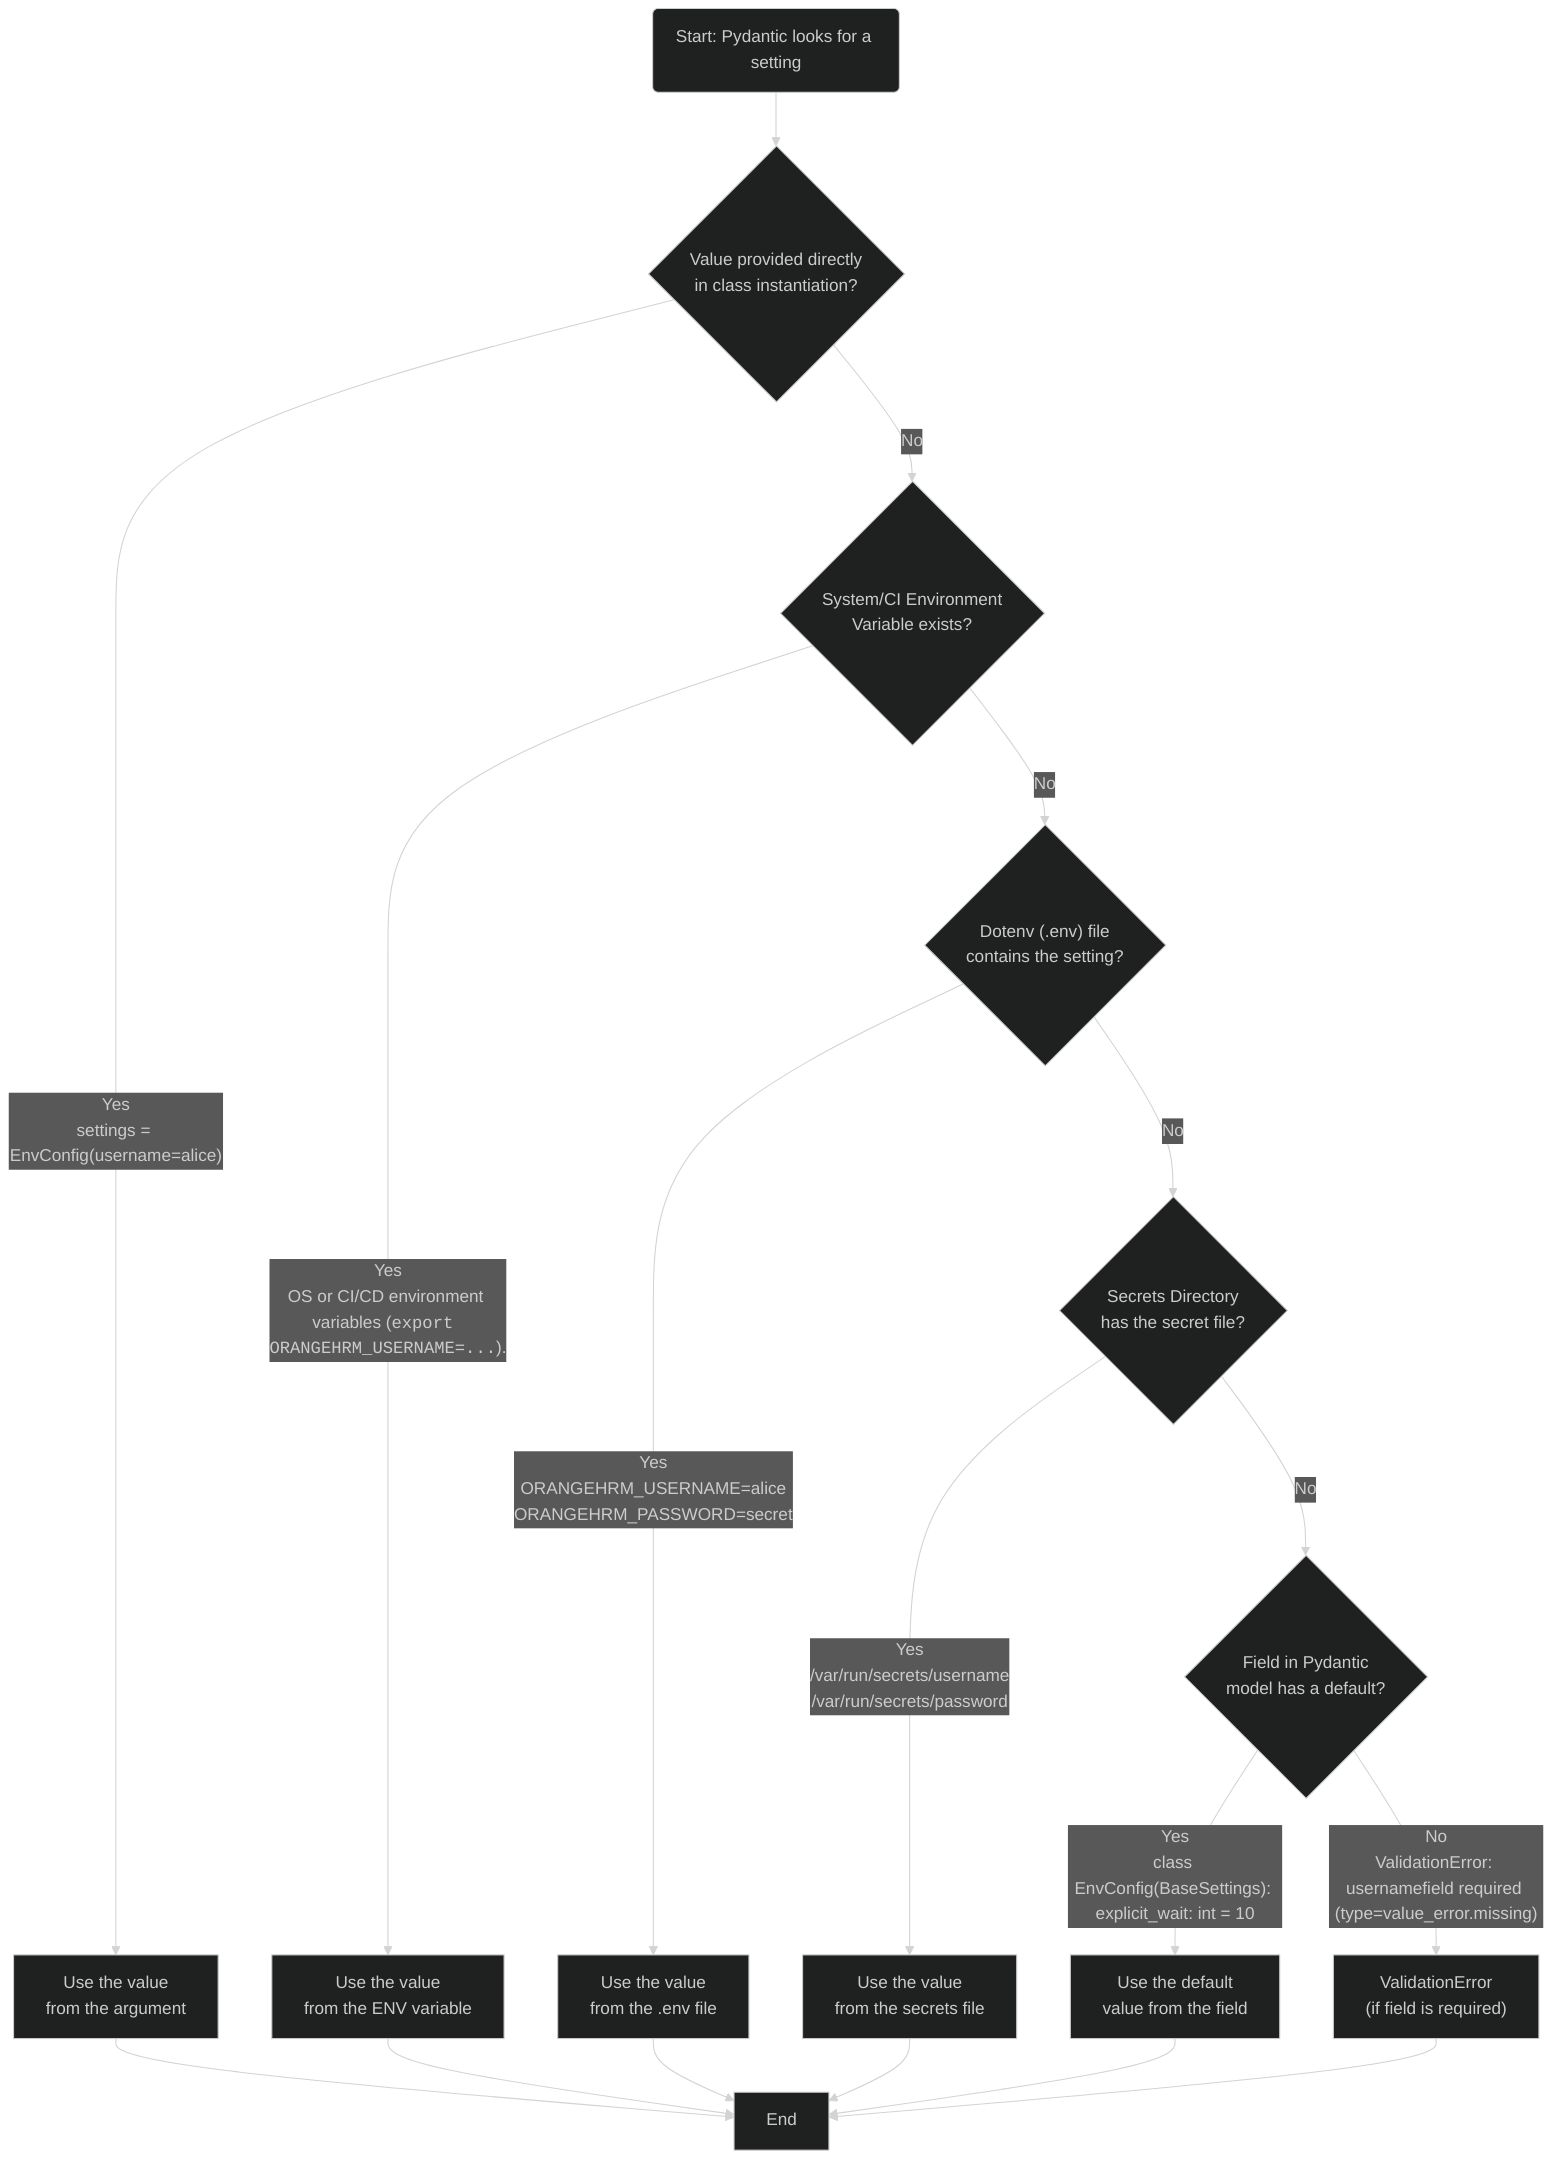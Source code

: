 ---
config:
  theme: dark
  look: classic
---
flowchart TD
    A["Start: Pydantic looks for a setting"] --> B{"Value provided directly<br>in class instantiation?"}
    B -- "Yes<br><span style=padding-left:>settings = EnvConfig(username=alice)</span>" --> C["Use the value<br>from the argument"]
    B -- No --> D{"System/CI Environment<br>Variable exists?"}
    D -- "Yes<br>OS or CI/CD environment variables (<code data-start=818 data-end=849>export ORANGEHRM_USERNAME=...</code>)." --> E["Use the value<br>from the ENV variable"]
    D -- No --> F{"Dotenv (.env) file<br>contains the setting?"}
    F -- "Yes<br><span style=padding-left:>ORANGEHRM_USERNAME=alice<br></span><span style=padding-left:>ORANGEHRM_PASSWORD=secret</span>" --> G["Use the value<br>from the .env file"]
    F -- No --> H{"Secrets Directory<br>has the secret file?"}
    H -- "Yes<br><span style=padding-left:>/var/run/secrets/username<br></span><span style=padding-left:>/var/run/secrets/password</span>" --> I["Use the value<br>from the secrets file"]
    H -- No --> J{"Field in Pydantic<br>model has a default?"}
    J -- "Yes<br><span style=padding-left:>class EnvConfig(BaseSettings):</span><span style=padding-left:> <br>explicit_wait: int = 10</span>" --> K["Use the default<br>value from the field"]
    J -- "No</br><span style=padding-left: 8px; padding-right: 8px; justify-content: center;>ValidationError: username</span><span style=padding-left: 8px; padding-right: 8px; justify-content: center;>field required (type=value_error.missing)</span>" --> L["ValidationError<br>(if field is required)"]
    C --> M["End"]
    E --> M
    G --> M
    I --> M
    K --> M
    L --> M
    A@{ shape: rounded}